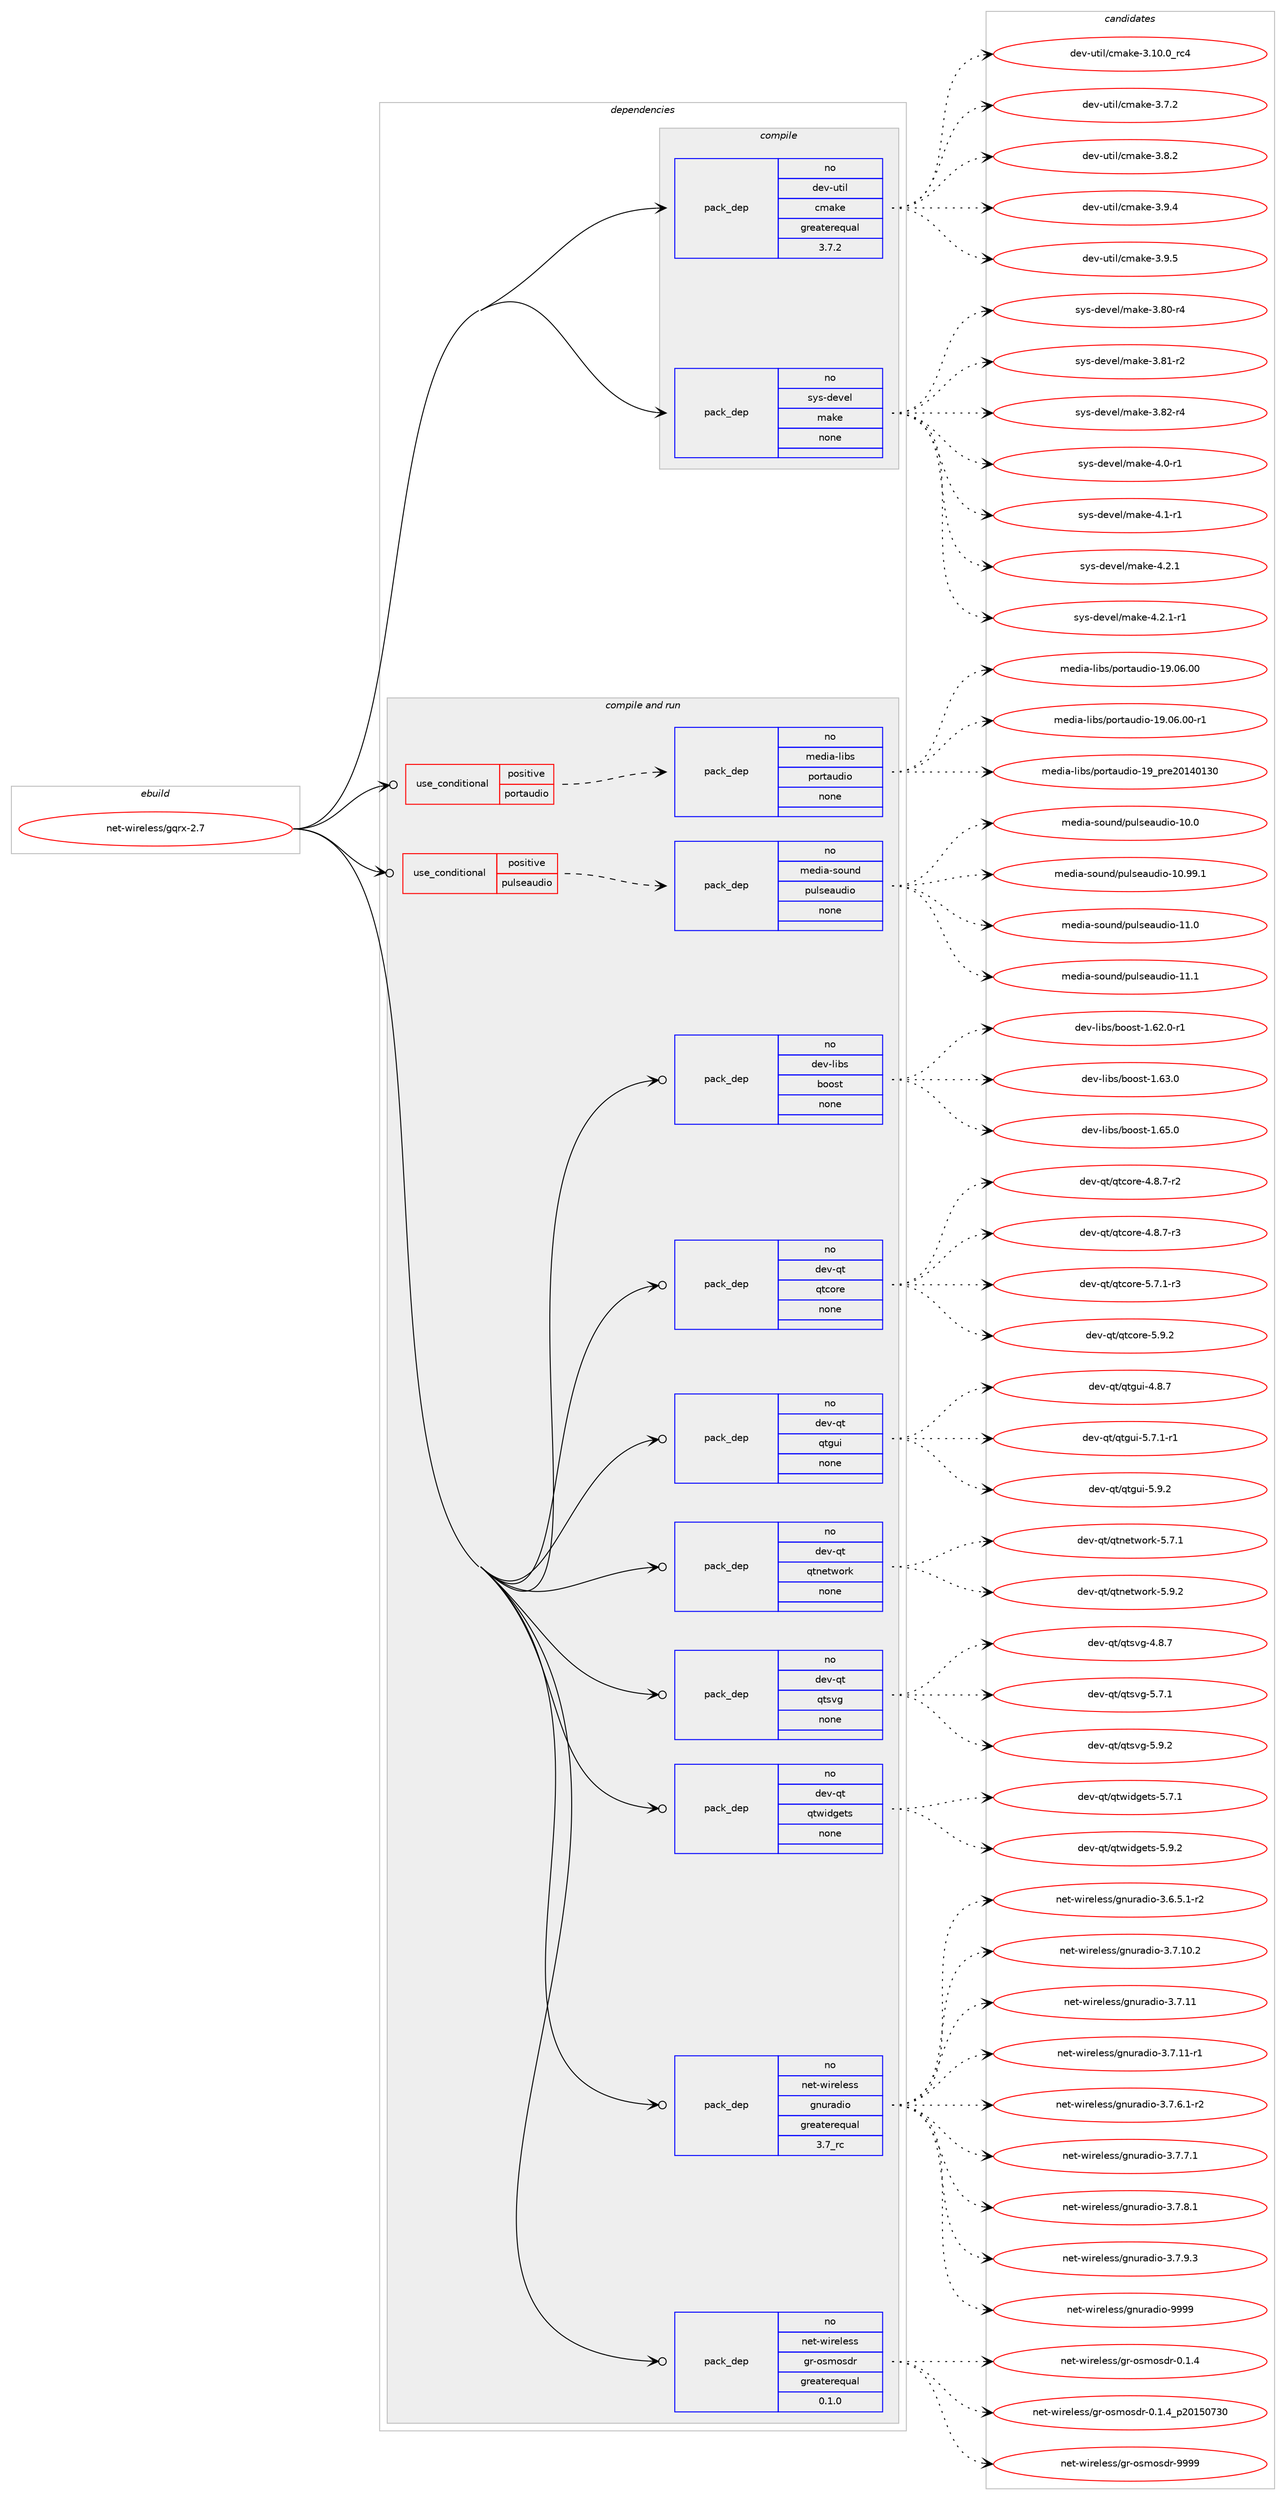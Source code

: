 digraph prolog {

# *************
# Graph options
# *************

newrank=true;
concentrate=true;
compound=true;
graph [rankdir=LR,fontname=Helvetica,fontsize=10,ranksep=1.5];#, ranksep=2.5, nodesep=0.2];
edge  [arrowhead=vee];
node  [fontname=Helvetica,fontsize=10];

# **********
# The ebuild
# **********

subgraph cluster_leftcol {
color=gray;
rank=same;
label=<<i>ebuild</i>>;
id [label="net-wireless/gqrx-2.7", color=red, width=4, href="../net-wireless/gqrx-2.7.svg"];
}

# ****************
# The dependencies
# ****************

subgraph cluster_midcol {
color=gray;
label=<<i>dependencies</i>>;
subgraph cluster_compile {
fillcolor="#eeeeee";
style=filled;
label=<<i>compile</i>>;
subgraph pack323350 {
dependency439715 [label=<<TABLE BORDER="0" CELLBORDER="1" CELLSPACING="0" CELLPADDING="4" WIDTH="220"><TR><TD ROWSPAN="6" CELLPADDING="30">pack_dep</TD></TR><TR><TD WIDTH="110">no</TD></TR><TR><TD>dev-util</TD></TR><TR><TD>cmake</TD></TR><TR><TD>greaterequal</TD></TR><TR><TD>3.7.2</TD></TR></TABLE>>, shape=none, color=blue];
}
id:e -> dependency439715:w [weight=20,style="solid",arrowhead="vee"];
subgraph pack323351 {
dependency439716 [label=<<TABLE BORDER="0" CELLBORDER="1" CELLSPACING="0" CELLPADDING="4" WIDTH="220"><TR><TD ROWSPAN="6" CELLPADDING="30">pack_dep</TD></TR><TR><TD WIDTH="110">no</TD></TR><TR><TD>sys-devel</TD></TR><TR><TD>make</TD></TR><TR><TD>none</TD></TR><TR><TD></TD></TR></TABLE>>, shape=none, color=blue];
}
id:e -> dependency439716:w [weight=20,style="solid",arrowhead="vee"];
}
subgraph cluster_compileandrun {
fillcolor="#eeeeee";
style=filled;
label=<<i>compile and run</i>>;
subgraph cond108738 {
dependency439717 [label=<<TABLE BORDER="0" CELLBORDER="1" CELLSPACING="0" CELLPADDING="4"><TR><TD ROWSPAN="3" CELLPADDING="10">use_conditional</TD></TR><TR><TD>positive</TD></TR><TR><TD>portaudio</TD></TR></TABLE>>, shape=none, color=red];
subgraph pack323352 {
dependency439718 [label=<<TABLE BORDER="0" CELLBORDER="1" CELLSPACING="0" CELLPADDING="4" WIDTH="220"><TR><TD ROWSPAN="6" CELLPADDING="30">pack_dep</TD></TR><TR><TD WIDTH="110">no</TD></TR><TR><TD>media-libs</TD></TR><TR><TD>portaudio</TD></TR><TR><TD>none</TD></TR><TR><TD></TD></TR></TABLE>>, shape=none, color=blue];
}
dependency439717:e -> dependency439718:w [weight=20,style="dashed",arrowhead="vee"];
}
id:e -> dependency439717:w [weight=20,style="solid",arrowhead="odotvee"];
subgraph cond108739 {
dependency439719 [label=<<TABLE BORDER="0" CELLBORDER="1" CELLSPACING="0" CELLPADDING="4"><TR><TD ROWSPAN="3" CELLPADDING="10">use_conditional</TD></TR><TR><TD>positive</TD></TR><TR><TD>pulseaudio</TD></TR></TABLE>>, shape=none, color=red];
subgraph pack323353 {
dependency439720 [label=<<TABLE BORDER="0" CELLBORDER="1" CELLSPACING="0" CELLPADDING="4" WIDTH="220"><TR><TD ROWSPAN="6" CELLPADDING="30">pack_dep</TD></TR><TR><TD WIDTH="110">no</TD></TR><TR><TD>media-sound</TD></TR><TR><TD>pulseaudio</TD></TR><TR><TD>none</TD></TR><TR><TD></TD></TR></TABLE>>, shape=none, color=blue];
}
dependency439719:e -> dependency439720:w [weight=20,style="dashed",arrowhead="vee"];
}
id:e -> dependency439719:w [weight=20,style="solid",arrowhead="odotvee"];
subgraph pack323354 {
dependency439721 [label=<<TABLE BORDER="0" CELLBORDER="1" CELLSPACING="0" CELLPADDING="4" WIDTH="220"><TR><TD ROWSPAN="6" CELLPADDING="30">pack_dep</TD></TR><TR><TD WIDTH="110">no</TD></TR><TR><TD>dev-libs</TD></TR><TR><TD>boost</TD></TR><TR><TD>none</TD></TR><TR><TD></TD></TR></TABLE>>, shape=none, color=blue];
}
id:e -> dependency439721:w [weight=20,style="solid",arrowhead="odotvee"];
subgraph pack323355 {
dependency439722 [label=<<TABLE BORDER="0" CELLBORDER="1" CELLSPACING="0" CELLPADDING="4" WIDTH="220"><TR><TD ROWSPAN="6" CELLPADDING="30">pack_dep</TD></TR><TR><TD WIDTH="110">no</TD></TR><TR><TD>dev-qt</TD></TR><TR><TD>qtcore</TD></TR><TR><TD>none</TD></TR><TR><TD></TD></TR></TABLE>>, shape=none, color=blue];
}
id:e -> dependency439722:w [weight=20,style="solid",arrowhead="odotvee"];
subgraph pack323356 {
dependency439723 [label=<<TABLE BORDER="0" CELLBORDER="1" CELLSPACING="0" CELLPADDING="4" WIDTH="220"><TR><TD ROWSPAN="6" CELLPADDING="30">pack_dep</TD></TR><TR><TD WIDTH="110">no</TD></TR><TR><TD>dev-qt</TD></TR><TR><TD>qtgui</TD></TR><TR><TD>none</TD></TR><TR><TD></TD></TR></TABLE>>, shape=none, color=blue];
}
id:e -> dependency439723:w [weight=20,style="solid",arrowhead="odotvee"];
subgraph pack323357 {
dependency439724 [label=<<TABLE BORDER="0" CELLBORDER="1" CELLSPACING="0" CELLPADDING="4" WIDTH="220"><TR><TD ROWSPAN="6" CELLPADDING="30">pack_dep</TD></TR><TR><TD WIDTH="110">no</TD></TR><TR><TD>dev-qt</TD></TR><TR><TD>qtnetwork</TD></TR><TR><TD>none</TD></TR><TR><TD></TD></TR></TABLE>>, shape=none, color=blue];
}
id:e -> dependency439724:w [weight=20,style="solid",arrowhead="odotvee"];
subgraph pack323358 {
dependency439725 [label=<<TABLE BORDER="0" CELLBORDER="1" CELLSPACING="0" CELLPADDING="4" WIDTH="220"><TR><TD ROWSPAN="6" CELLPADDING="30">pack_dep</TD></TR><TR><TD WIDTH="110">no</TD></TR><TR><TD>dev-qt</TD></TR><TR><TD>qtsvg</TD></TR><TR><TD>none</TD></TR><TR><TD></TD></TR></TABLE>>, shape=none, color=blue];
}
id:e -> dependency439725:w [weight=20,style="solid",arrowhead="odotvee"];
subgraph pack323359 {
dependency439726 [label=<<TABLE BORDER="0" CELLBORDER="1" CELLSPACING="0" CELLPADDING="4" WIDTH="220"><TR><TD ROWSPAN="6" CELLPADDING="30">pack_dep</TD></TR><TR><TD WIDTH="110">no</TD></TR><TR><TD>dev-qt</TD></TR><TR><TD>qtwidgets</TD></TR><TR><TD>none</TD></TR><TR><TD></TD></TR></TABLE>>, shape=none, color=blue];
}
id:e -> dependency439726:w [weight=20,style="solid",arrowhead="odotvee"];
subgraph pack323360 {
dependency439727 [label=<<TABLE BORDER="0" CELLBORDER="1" CELLSPACING="0" CELLPADDING="4" WIDTH="220"><TR><TD ROWSPAN="6" CELLPADDING="30">pack_dep</TD></TR><TR><TD WIDTH="110">no</TD></TR><TR><TD>net-wireless</TD></TR><TR><TD>gnuradio</TD></TR><TR><TD>greaterequal</TD></TR><TR><TD>3.7_rc</TD></TR></TABLE>>, shape=none, color=blue];
}
id:e -> dependency439727:w [weight=20,style="solid",arrowhead="odotvee"];
subgraph pack323361 {
dependency439728 [label=<<TABLE BORDER="0" CELLBORDER="1" CELLSPACING="0" CELLPADDING="4" WIDTH="220"><TR><TD ROWSPAN="6" CELLPADDING="30">pack_dep</TD></TR><TR><TD WIDTH="110">no</TD></TR><TR><TD>net-wireless</TD></TR><TR><TD>gr-osmosdr</TD></TR><TR><TD>greaterequal</TD></TR><TR><TD>0.1.0</TD></TR></TABLE>>, shape=none, color=blue];
}
id:e -> dependency439728:w [weight=20,style="solid",arrowhead="odotvee"];
}
subgraph cluster_run {
fillcolor="#eeeeee";
style=filled;
label=<<i>run</i>>;
}
}

# **************
# The candidates
# **************

subgraph cluster_choices {
rank=same;
color=gray;
label=<<i>candidates</i>>;

subgraph choice323350 {
color=black;
nodesep=1;
choice1001011184511711610510847991099710710145514649484648951149952 [label="dev-util/cmake-3.10.0_rc4", color=red, width=4,href="../dev-util/cmake-3.10.0_rc4.svg"];
choice10010111845117116105108479910997107101455146554650 [label="dev-util/cmake-3.7.2", color=red, width=4,href="../dev-util/cmake-3.7.2.svg"];
choice10010111845117116105108479910997107101455146564650 [label="dev-util/cmake-3.8.2", color=red, width=4,href="../dev-util/cmake-3.8.2.svg"];
choice10010111845117116105108479910997107101455146574652 [label="dev-util/cmake-3.9.4", color=red, width=4,href="../dev-util/cmake-3.9.4.svg"];
choice10010111845117116105108479910997107101455146574653 [label="dev-util/cmake-3.9.5", color=red, width=4,href="../dev-util/cmake-3.9.5.svg"];
dependency439715:e -> choice1001011184511711610510847991099710710145514649484648951149952:w [style=dotted,weight="100"];
dependency439715:e -> choice10010111845117116105108479910997107101455146554650:w [style=dotted,weight="100"];
dependency439715:e -> choice10010111845117116105108479910997107101455146564650:w [style=dotted,weight="100"];
dependency439715:e -> choice10010111845117116105108479910997107101455146574652:w [style=dotted,weight="100"];
dependency439715:e -> choice10010111845117116105108479910997107101455146574653:w [style=dotted,weight="100"];
}
subgraph choice323351 {
color=black;
nodesep=1;
choice11512111545100101118101108471099710710145514656484511452 [label="sys-devel/make-3.80-r4", color=red, width=4,href="../sys-devel/make-3.80-r4.svg"];
choice11512111545100101118101108471099710710145514656494511450 [label="sys-devel/make-3.81-r2", color=red, width=4,href="../sys-devel/make-3.81-r2.svg"];
choice11512111545100101118101108471099710710145514656504511452 [label="sys-devel/make-3.82-r4", color=red, width=4,href="../sys-devel/make-3.82-r4.svg"];
choice115121115451001011181011084710997107101455246484511449 [label="sys-devel/make-4.0-r1", color=red, width=4,href="../sys-devel/make-4.0-r1.svg"];
choice115121115451001011181011084710997107101455246494511449 [label="sys-devel/make-4.1-r1", color=red, width=4,href="../sys-devel/make-4.1-r1.svg"];
choice115121115451001011181011084710997107101455246504649 [label="sys-devel/make-4.2.1", color=red, width=4,href="../sys-devel/make-4.2.1.svg"];
choice1151211154510010111810110847109971071014552465046494511449 [label="sys-devel/make-4.2.1-r1", color=red, width=4,href="../sys-devel/make-4.2.1-r1.svg"];
dependency439716:e -> choice11512111545100101118101108471099710710145514656484511452:w [style=dotted,weight="100"];
dependency439716:e -> choice11512111545100101118101108471099710710145514656494511450:w [style=dotted,weight="100"];
dependency439716:e -> choice11512111545100101118101108471099710710145514656504511452:w [style=dotted,weight="100"];
dependency439716:e -> choice115121115451001011181011084710997107101455246484511449:w [style=dotted,weight="100"];
dependency439716:e -> choice115121115451001011181011084710997107101455246494511449:w [style=dotted,weight="100"];
dependency439716:e -> choice115121115451001011181011084710997107101455246504649:w [style=dotted,weight="100"];
dependency439716:e -> choice1151211154510010111810110847109971071014552465046494511449:w [style=dotted,weight="100"];
}
subgraph choice323352 {
color=black;
nodesep=1;
choice1091011001059745108105981154711211111411697117100105111454957464854464848 [label="media-libs/portaudio-19.06.00", color=red, width=4,href="../media-libs/portaudio-19.06.00.svg"];
choice10910110010597451081059811547112111114116971171001051114549574648544648484511449 [label="media-libs/portaudio-19.06.00-r1", color=red, width=4,href="../media-libs/portaudio-19.06.00-r1.svg"];
choice1091011001059745108105981154711211111411697117100105111454957951121141015048495248495148 [label="media-libs/portaudio-19_pre20140130", color=red, width=4,href="../media-libs/portaudio-19_pre20140130.svg"];
dependency439718:e -> choice1091011001059745108105981154711211111411697117100105111454957464854464848:w [style=dotted,weight="100"];
dependency439718:e -> choice10910110010597451081059811547112111114116971171001051114549574648544648484511449:w [style=dotted,weight="100"];
dependency439718:e -> choice1091011001059745108105981154711211111411697117100105111454957951121141015048495248495148:w [style=dotted,weight="100"];
}
subgraph choice323353 {
color=black;
nodesep=1;
choice109101100105974511511111711010047112117108115101971171001051114549484648 [label="media-sound/pulseaudio-10.0", color=red, width=4,href="../media-sound/pulseaudio-10.0.svg"];
choice109101100105974511511111711010047112117108115101971171001051114549484657574649 [label="media-sound/pulseaudio-10.99.1", color=red, width=4,href="../media-sound/pulseaudio-10.99.1.svg"];
choice109101100105974511511111711010047112117108115101971171001051114549494648 [label="media-sound/pulseaudio-11.0", color=red, width=4,href="../media-sound/pulseaudio-11.0.svg"];
choice109101100105974511511111711010047112117108115101971171001051114549494649 [label="media-sound/pulseaudio-11.1", color=red, width=4,href="../media-sound/pulseaudio-11.1.svg"];
dependency439720:e -> choice109101100105974511511111711010047112117108115101971171001051114549484648:w [style=dotted,weight="100"];
dependency439720:e -> choice109101100105974511511111711010047112117108115101971171001051114549484657574649:w [style=dotted,weight="100"];
dependency439720:e -> choice109101100105974511511111711010047112117108115101971171001051114549494648:w [style=dotted,weight="100"];
dependency439720:e -> choice109101100105974511511111711010047112117108115101971171001051114549494649:w [style=dotted,weight="100"];
}
subgraph choice323354 {
color=black;
nodesep=1;
choice10010111845108105981154798111111115116454946545046484511449 [label="dev-libs/boost-1.62.0-r1", color=red, width=4,href="../dev-libs/boost-1.62.0-r1.svg"];
choice1001011184510810598115479811111111511645494654514648 [label="dev-libs/boost-1.63.0", color=red, width=4,href="../dev-libs/boost-1.63.0.svg"];
choice1001011184510810598115479811111111511645494654534648 [label="dev-libs/boost-1.65.0", color=red, width=4,href="../dev-libs/boost-1.65.0.svg"];
dependency439721:e -> choice10010111845108105981154798111111115116454946545046484511449:w [style=dotted,weight="100"];
dependency439721:e -> choice1001011184510810598115479811111111511645494654514648:w [style=dotted,weight="100"];
dependency439721:e -> choice1001011184510810598115479811111111511645494654534648:w [style=dotted,weight="100"];
}
subgraph choice323355 {
color=black;
nodesep=1;
choice1001011184511311647113116991111141014552465646554511450 [label="dev-qt/qtcore-4.8.7-r2", color=red, width=4,href="../dev-qt/qtcore-4.8.7-r2.svg"];
choice1001011184511311647113116991111141014552465646554511451 [label="dev-qt/qtcore-4.8.7-r3", color=red, width=4,href="../dev-qt/qtcore-4.8.7-r3.svg"];
choice1001011184511311647113116991111141014553465546494511451 [label="dev-qt/qtcore-5.7.1-r3", color=red, width=4,href="../dev-qt/qtcore-5.7.1-r3.svg"];
choice100101118451131164711311699111114101455346574650 [label="dev-qt/qtcore-5.9.2", color=red, width=4,href="../dev-qt/qtcore-5.9.2.svg"];
dependency439722:e -> choice1001011184511311647113116991111141014552465646554511450:w [style=dotted,weight="100"];
dependency439722:e -> choice1001011184511311647113116991111141014552465646554511451:w [style=dotted,weight="100"];
dependency439722:e -> choice1001011184511311647113116991111141014553465546494511451:w [style=dotted,weight="100"];
dependency439722:e -> choice100101118451131164711311699111114101455346574650:w [style=dotted,weight="100"];
}
subgraph choice323356 {
color=black;
nodesep=1;
choice1001011184511311647113116103117105455246564655 [label="dev-qt/qtgui-4.8.7", color=red, width=4,href="../dev-qt/qtgui-4.8.7.svg"];
choice10010111845113116471131161031171054553465546494511449 [label="dev-qt/qtgui-5.7.1-r1", color=red, width=4,href="../dev-qt/qtgui-5.7.1-r1.svg"];
choice1001011184511311647113116103117105455346574650 [label="dev-qt/qtgui-5.9.2", color=red, width=4,href="../dev-qt/qtgui-5.9.2.svg"];
dependency439723:e -> choice1001011184511311647113116103117105455246564655:w [style=dotted,weight="100"];
dependency439723:e -> choice10010111845113116471131161031171054553465546494511449:w [style=dotted,weight="100"];
dependency439723:e -> choice1001011184511311647113116103117105455346574650:w [style=dotted,weight="100"];
}
subgraph choice323357 {
color=black;
nodesep=1;
choice1001011184511311647113116110101116119111114107455346554649 [label="dev-qt/qtnetwork-5.7.1", color=red, width=4,href="../dev-qt/qtnetwork-5.7.1.svg"];
choice1001011184511311647113116110101116119111114107455346574650 [label="dev-qt/qtnetwork-5.9.2", color=red, width=4,href="../dev-qt/qtnetwork-5.9.2.svg"];
dependency439724:e -> choice1001011184511311647113116110101116119111114107455346554649:w [style=dotted,weight="100"];
dependency439724:e -> choice1001011184511311647113116110101116119111114107455346574650:w [style=dotted,weight="100"];
}
subgraph choice323358 {
color=black;
nodesep=1;
choice1001011184511311647113116115118103455246564655 [label="dev-qt/qtsvg-4.8.7", color=red, width=4,href="../dev-qt/qtsvg-4.8.7.svg"];
choice1001011184511311647113116115118103455346554649 [label="dev-qt/qtsvg-5.7.1", color=red, width=4,href="../dev-qt/qtsvg-5.7.1.svg"];
choice1001011184511311647113116115118103455346574650 [label="dev-qt/qtsvg-5.9.2", color=red, width=4,href="../dev-qt/qtsvg-5.9.2.svg"];
dependency439725:e -> choice1001011184511311647113116115118103455246564655:w [style=dotted,weight="100"];
dependency439725:e -> choice1001011184511311647113116115118103455346554649:w [style=dotted,weight="100"];
dependency439725:e -> choice1001011184511311647113116115118103455346574650:w [style=dotted,weight="100"];
}
subgraph choice323359 {
color=black;
nodesep=1;
choice1001011184511311647113116119105100103101116115455346554649 [label="dev-qt/qtwidgets-5.7.1", color=red, width=4,href="../dev-qt/qtwidgets-5.7.1.svg"];
choice1001011184511311647113116119105100103101116115455346574650 [label="dev-qt/qtwidgets-5.9.2", color=red, width=4,href="../dev-qt/qtwidgets-5.9.2.svg"];
dependency439726:e -> choice1001011184511311647113116119105100103101116115455346554649:w [style=dotted,weight="100"];
dependency439726:e -> choice1001011184511311647113116119105100103101116115455346574650:w [style=dotted,weight="100"];
}
subgraph choice323360 {
color=black;
nodesep=1;
choice11010111645119105114101108101115115471031101171149710010511145514654465346494511450 [label="net-wireless/gnuradio-3.6.5.1-r2", color=red, width=4,href="../net-wireless/gnuradio-3.6.5.1-r2.svg"];
choice110101116451191051141011081011151154710311011711497100105111455146554649484650 [label="net-wireless/gnuradio-3.7.10.2", color=red, width=4,href="../net-wireless/gnuradio-3.7.10.2.svg"];
choice11010111645119105114101108101115115471031101171149710010511145514655464949 [label="net-wireless/gnuradio-3.7.11", color=red, width=4,href="../net-wireless/gnuradio-3.7.11.svg"];
choice110101116451191051141011081011151154710311011711497100105111455146554649494511449 [label="net-wireless/gnuradio-3.7.11-r1", color=red, width=4,href="../net-wireless/gnuradio-3.7.11-r1.svg"];
choice11010111645119105114101108101115115471031101171149710010511145514655465446494511450 [label="net-wireless/gnuradio-3.7.6.1-r2", color=red, width=4,href="../net-wireless/gnuradio-3.7.6.1-r2.svg"];
choice1101011164511910511410110810111511547103110117114971001051114551465546554649 [label="net-wireless/gnuradio-3.7.7.1", color=red, width=4,href="../net-wireless/gnuradio-3.7.7.1.svg"];
choice1101011164511910511410110810111511547103110117114971001051114551465546564649 [label="net-wireless/gnuradio-3.7.8.1", color=red, width=4,href="../net-wireless/gnuradio-3.7.8.1.svg"];
choice1101011164511910511410110810111511547103110117114971001051114551465546574651 [label="net-wireless/gnuradio-3.7.9.3", color=red, width=4,href="../net-wireless/gnuradio-3.7.9.3.svg"];
choice1101011164511910511410110810111511547103110117114971001051114557575757 [label="net-wireless/gnuradio-9999", color=red, width=4,href="../net-wireless/gnuradio-9999.svg"];
dependency439727:e -> choice11010111645119105114101108101115115471031101171149710010511145514654465346494511450:w [style=dotted,weight="100"];
dependency439727:e -> choice110101116451191051141011081011151154710311011711497100105111455146554649484650:w [style=dotted,weight="100"];
dependency439727:e -> choice11010111645119105114101108101115115471031101171149710010511145514655464949:w [style=dotted,weight="100"];
dependency439727:e -> choice110101116451191051141011081011151154710311011711497100105111455146554649494511449:w [style=dotted,weight="100"];
dependency439727:e -> choice11010111645119105114101108101115115471031101171149710010511145514655465446494511450:w [style=dotted,weight="100"];
dependency439727:e -> choice1101011164511910511410110810111511547103110117114971001051114551465546554649:w [style=dotted,weight="100"];
dependency439727:e -> choice1101011164511910511410110810111511547103110117114971001051114551465546564649:w [style=dotted,weight="100"];
dependency439727:e -> choice1101011164511910511410110810111511547103110117114971001051114551465546574651:w [style=dotted,weight="100"];
dependency439727:e -> choice1101011164511910511410110810111511547103110117114971001051114557575757:w [style=dotted,weight="100"];
}
subgraph choice323361 {
color=black;
nodesep=1;
choice110101116451191051141011081011151154710311445111115109111115100114454846494652 [label="net-wireless/gr-osmosdr-0.1.4", color=red, width=4,href="../net-wireless/gr-osmosdr-0.1.4.svg"];
choice110101116451191051141011081011151154710311445111115109111115100114454846494652951125048495348555148 [label="net-wireless/gr-osmosdr-0.1.4_p20150730", color=red, width=4,href="../net-wireless/gr-osmosdr-0.1.4_p20150730.svg"];
choice1101011164511910511410110810111511547103114451111151091111151001144557575757 [label="net-wireless/gr-osmosdr-9999", color=red, width=4,href="../net-wireless/gr-osmosdr-9999.svg"];
dependency439728:e -> choice110101116451191051141011081011151154710311445111115109111115100114454846494652:w [style=dotted,weight="100"];
dependency439728:e -> choice110101116451191051141011081011151154710311445111115109111115100114454846494652951125048495348555148:w [style=dotted,weight="100"];
dependency439728:e -> choice1101011164511910511410110810111511547103114451111151091111151001144557575757:w [style=dotted,weight="100"];
}
}

}
